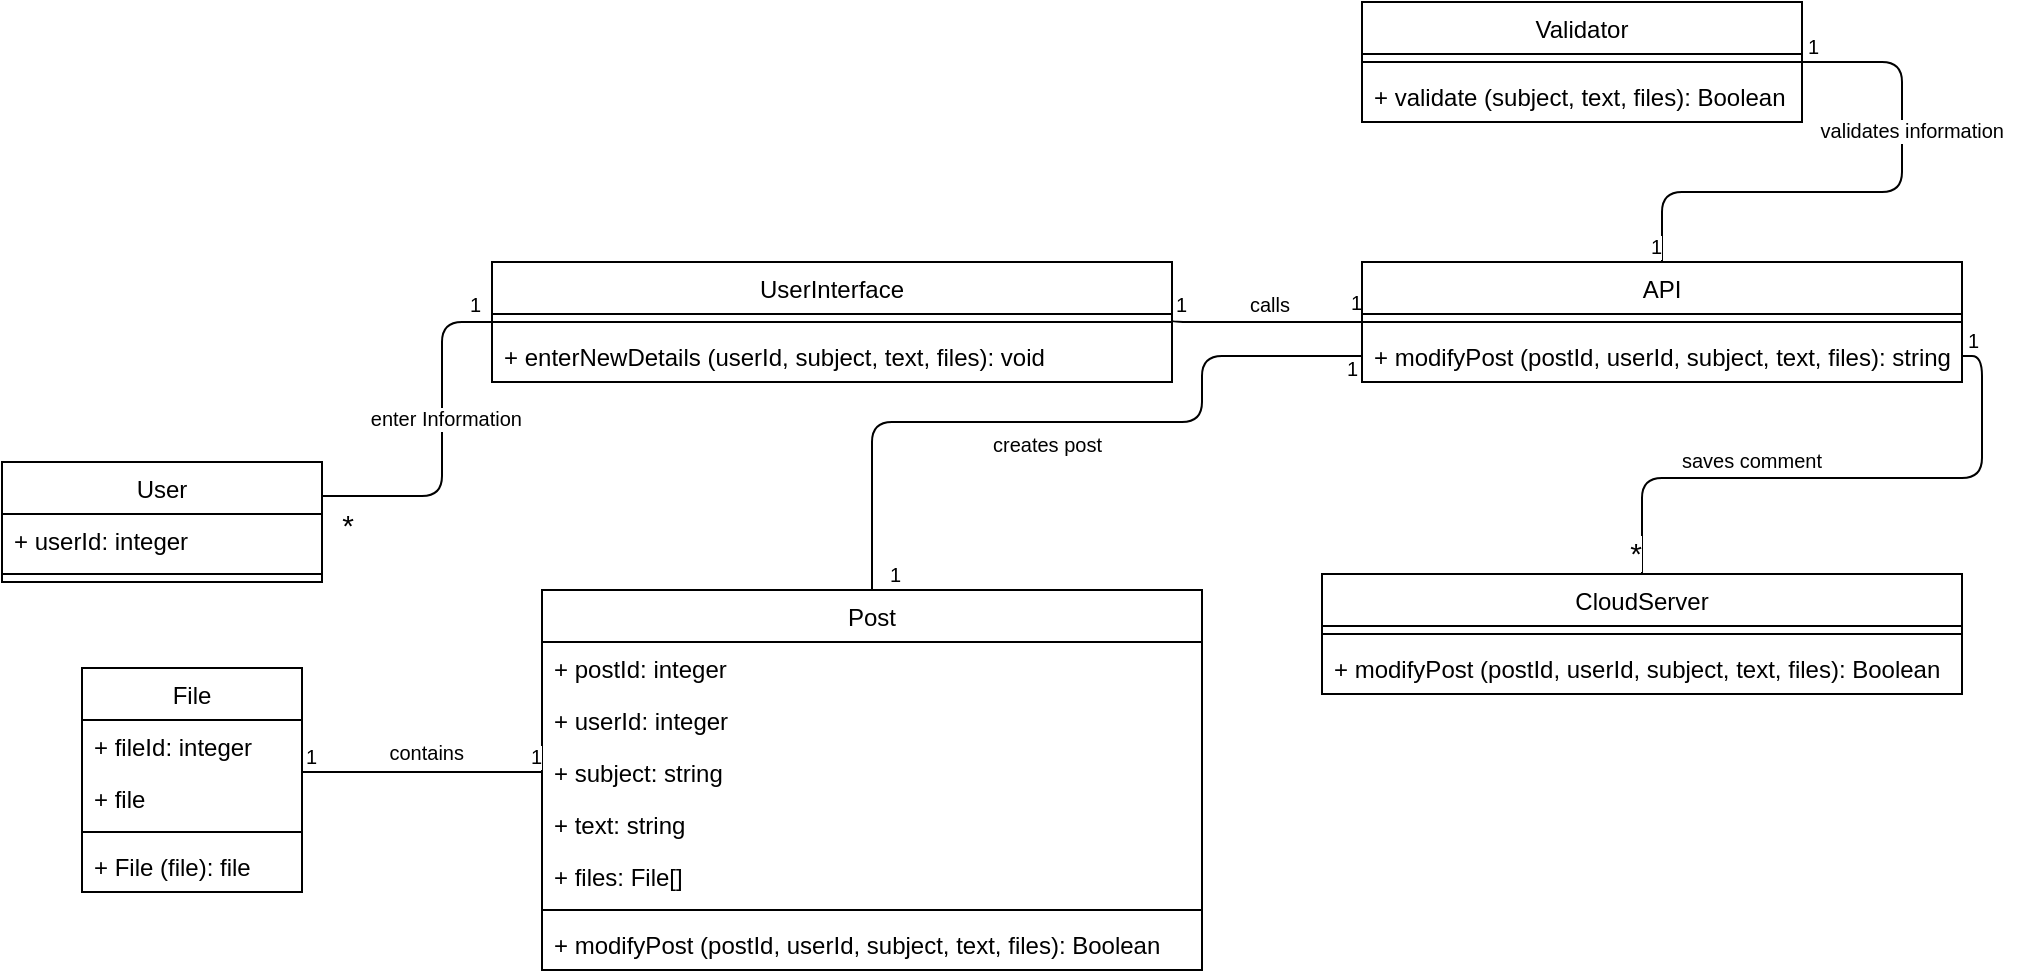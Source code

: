 <mxfile version="10.6.7" type="google"><diagram id="Nq3ddRP-QXOalGDH3-BW" name="Page-1"><mxGraphModel dx="840" dy="452" grid="1" gridSize="10" guides="1" tooltips="1" connect="1" arrows="1" fold="1" page="1" pageScale="1" pageWidth="850" pageHeight="1100" math="0" shadow="0"><root><mxCell id="0"/><mxCell id="1" parent="0"/><mxCell id="qeNRr9RPjDF6gMs-NTC3-1" value="" style="endArrow=none;html=1;edgeStyle=orthogonalEdgeStyle;entryX=0;entryY=0.5;entryDx=0;entryDy=0;exitX=1;exitY=0.5;exitDx=0;exitDy=0;" edge="1" parent="1" target="qeNRr9RPjDF6gMs-NTC3-16"><mxGeometry relative="1" as="geometry"><mxPoint x="170" y="337" as="sourcePoint"/><mxPoint x="280" y="247" as="targetPoint"/><Array as="points"><mxPoint x="230" y="337"/><mxPoint x="230" y="250"/></Array></mxGeometry></mxCell><mxCell id="qeNRr9RPjDF6gMs-NTC3-2" value="enter Information" style="resizable=0;html=1;align=right;verticalAlign=bottom;labelBackgroundColor=#ffffff;fontSize=10;" connectable="0" vertex="1" parent="qeNRr9RPjDF6gMs-NTC3-1"><mxGeometry x="1" relative="1" as="geometry"><mxPoint x="15" y="56" as="offset"/></mxGeometry></mxCell><mxCell id="qeNRr9RPjDF6gMs-NTC3-3" value="&lt;font style=&quot;font-size: 15px&quot;&gt;*&lt;/font&gt;" style="resizable=0;html=1;align=right;verticalAlign=bottom;labelBackgroundColor=#ffffff;fontSize=10;" connectable="0" vertex="1" parent="1"><mxGeometry x="196" y="306" as="geometry"><mxPoint x="-10" y="56" as="offset"/></mxGeometry></mxCell><mxCell id="qeNRr9RPjDF6gMs-NTC3-4" value="" style="endArrow=none;html=1;edgeStyle=orthogonalEdgeStyle;exitX=1;exitY=0.5;exitDx=0;exitDy=0;entryX=0;entryY=0.625;entryDx=0;entryDy=0;entryPerimeter=0;" edge="1" parent="1"><mxGeometry relative="1" as="geometry"><mxPoint x="595" y="249" as="sourcePoint"/><mxPoint x="690" y="250" as="targetPoint"/><Array as="points"><mxPoint x="595" y="250"/></Array></mxGeometry></mxCell><mxCell id="qeNRr9RPjDF6gMs-NTC3-5" value="1" style="resizable=0;html=1;align=left;verticalAlign=bottom;labelBackgroundColor=#ffffff;fontSize=10;" connectable="0" vertex="1" parent="qeNRr9RPjDF6gMs-NTC3-4"><mxGeometry x="-1" relative="1" as="geometry"/></mxCell><mxCell id="qeNRr9RPjDF6gMs-NTC3-6" value="1" style="resizable=0;html=1;align=right;verticalAlign=bottom;labelBackgroundColor=#ffffff;fontSize=10;" connectable="0" vertex="1" parent="qeNRr9RPjDF6gMs-NTC3-4"><mxGeometry x="1" relative="1" as="geometry"><mxPoint y="-2" as="offset"/></mxGeometry></mxCell><mxCell id="qeNRr9RPjDF6gMs-NTC3-7" value="calls" style="resizable=0;html=1;align=right;verticalAlign=bottom;labelBackgroundColor=#ffffff;fontSize=10;" connectable="0" vertex="1" parent="1"><mxGeometry x="664" y="193.5" as="geometry"><mxPoint x="-10" y="56" as="offset"/></mxGeometry></mxCell><mxCell id="qeNRr9RPjDF6gMs-NTC3-8" value="" style="endArrow=none;html=1;edgeStyle=orthogonalEdgeStyle;exitX=1;exitY=0.5;exitDx=0;exitDy=0;entryX=0.5;entryY=0;entryDx=0;entryDy=0;" edge="1" parent="1" source="qeNRr9RPjDF6gMs-NTC3-21" target="qeNRr9RPjDF6gMs-NTC3-22"><mxGeometry relative="1" as="geometry"><mxPoint x="940" y="310" as="sourcePoint"/><mxPoint x="740" y="377.5" as="targetPoint"/></mxGeometry></mxCell><mxCell id="qeNRr9RPjDF6gMs-NTC3-9" value="1" style="resizable=0;html=1;align=left;verticalAlign=bottom;labelBackgroundColor=#ffffff;fontSize=10;" connectable="0" vertex="1" parent="qeNRr9RPjDF6gMs-NTC3-8"><mxGeometry x="-1" relative="1" as="geometry"><mxPoint x="1" as="offset"/></mxGeometry></mxCell><mxCell id="qeNRr9RPjDF6gMs-NTC3-10" value="&lt;font style=&quot;font-size: 15px&quot;&gt;*&lt;/font&gt;" style="resizable=0;html=1;align=right;verticalAlign=bottom;labelBackgroundColor=#ffffff;fontSize=10;" connectable="0" vertex="1" parent="qeNRr9RPjDF6gMs-NTC3-8"><mxGeometry x="1" relative="1" as="geometry"/></mxCell><mxCell id="qeNRr9RPjDF6gMs-NTC3-11" value="saves comment" style="resizable=0;html=1;align=right;verticalAlign=bottom;labelBackgroundColor=#ffffff;fontSize=10;" connectable="0" vertex="1" parent="1"><mxGeometry x="930" y="271.5" as="geometry"><mxPoint x="-10" y="56" as="offset"/></mxGeometry></mxCell><mxCell id="qeNRr9RPjDF6gMs-NTC3-12" value="" style="endArrow=none;html=1;edgeStyle=orthogonalEdgeStyle;entryX=0;entryY=0.5;entryDx=0;entryDy=0;exitX=0.5;exitY=0;exitDx=0;exitDy=0;" edge="1" parent="1" source="qeNRr9RPjDF6gMs-NTC3-25" target="qeNRr9RPjDF6gMs-NTC3-21"><mxGeometry relative="1" as="geometry"><mxPoint x="450" y="390" as="sourcePoint"/><mxPoint x="705" y="276" as="targetPoint"/><Array as="points"><mxPoint x="445" y="300"/><mxPoint x="610" y="300"/><mxPoint x="610" y="267"/></Array></mxGeometry></mxCell><mxCell id="qeNRr9RPjDF6gMs-NTC3-13" value="1" style="resizable=0;html=1;align=left;verticalAlign=bottom;labelBackgroundColor=#ffffff;fontSize=10;" connectable="0" vertex="1" parent="qeNRr9RPjDF6gMs-NTC3-12"><mxGeometry x="-1" relative="1" as="geometry"><mxPoint x="7" as="offset"/></mxGeometry></mxCell><mxCell id="qeNRr9RPjDF6gMs-NTC3-14" value="1" style="resizable=0;html=1;align=right;verticalAlign=bottom;labelBackgroundColor=#ffffff;fontSize=10;" connectable="0" vertex="1" parent="qeNRr9RPjDF6gMs-NTC3-12"><mxGeometry x="1" relative="1" as="geometry"><mxPoint x="-2" y="14" as="offset"/></mxGeometry></mxCell><mxCell id="qeNRr9RPjDF6gMs-NTC3-15" value="&lt;div style=&quot;text-align: center&quot;&gt;&lt;span&gt;creates post&lt;/span&gt;&lt;/div&gt;" style="resizable=0;html=1;align=right;verticalAlign=bottom;labelBackgroundColor=#ffffff;fontSize=10;" connectable="0" vertex="1" parent="1"><mxGeometry x="570" y="263" as="geometry"><mxPoint x="-10" y="56" as="offset"/></mxGeometry></mxCell><mxCell id="qeNRr9RPjDF6gMs-NTC3-16" value="UserInterface" style="swimlane;fontStyle=0;align=center;verticalAlign=top;childLayout=stackLayout;horizontal=1;startSize=26;horizontalStack=0;resizeParent=1;resizeParentMax=0;resizeLast=0;collapsible=1;marginBottom=0;" vertex="1" parent="1"><mxGeometry x="255" y="220" width="340" height="60" as="geometry"/></mxCell><mxCell id="qeNRr9RPjDF6gMs-NTC3-17" value="" style="line;strokeWidth=1;fillColor=none;align=left;verticalAlign=middle;spacingTop=-1;spacingLeft=3;spacingRight=3;rotatable=0;labelPosition=right;points=[];portConstraint=eastwest;" vertex="1" parent="qeNRr9RPjDF6gMs-NTC3-16"><mxGeometry y="26" width="340" height="8" as="geometry"/></mxCell><mxCell id="qeNRr9RPjDF6gMs-NTC3-18" value="+ enterNewDetails (userId, subject, text, files): void" style="text;strokeColor=none;fillColor=none;align=left;verticalAlign=top;spacingLeft=4;spacingRight=4;overflow=hidden;rotatable=0;points=[[0,0.5],[1,0.5]];portConstraint=eastwest;" vertex="1" parent="qeNRr9RPjDF6gMs-NTC3-16"><mxGeometry y="34" width="340" height="26" as="geometry"/></mxCell><mxCell id="qeNRr9RPjDF6gMs-NTC3-19" value="API" style="swimlane;fontStyle=0;align=center;verticalAlign=top;childLayout=stackLayout;horizontal=1;startSize=26;horizontalStack=0;resizeParent=1;resizeParentMax=0;resizeLast=0;collapsible=1;marginBottom=0;" vertex="1" parent="1"><mxGeometry x="690" y="220" width="300" height="60" as="geometry"/></mxCell><mxCell id="qeNRr9RPjDF6gMs-NTC3-20" value="" style="line;strokeWidth=1;fillColor=none;align=left;verticalAlign=middle;spacingTop=-1;spacingLeft=3;spacingRight=3;rotatable=0;labelPosition=right;points=[];portConstraint=eastwest;" vertex="1" parent="qeNRr9RPjDF6gMs-NTC3-19"><mxGeometry y="26" width="300" height="8" as="geometry"/></mxCell><mxCell id="qeNRr9RPjDF6gMs-NTC3-21" value="+ modifyPost (postId, userId, subject, text, files): string" style="text;strokeColor=none;fillColor=none;align=left;verticalAlign=top;spacingLeft=4;spacingRight=4;overflow=hidden;rotatable=0;points=[[0,0.5],[1,0.5]];portConstraint=eastwest;" vertex="1" parent="qeNRr9RPjDF6gMs-NTC3-19"><mxGeometry y="34" width="300" height="26" as="geometry"/></mxCell><mxCell id="qeNRr9RPjDF6gMs-NTC3-22" value="CloudServer" style="swimlane;fontStyle=0;align=center;verticalAlign=top;childLayout=stackLayout;horizontal=1;startSize=26;horizontalStack=0;resizeParent=1;resizeParentMax=0;resizeLast=0;collapsible=1;marginBottom=0;" vertex="1" parent="1"><mxGeometry x="670" y="376" width="320" height="60" as="geometry"/></mxCell><mxCell id="qeNRr9RPjDF6gMs-NTC3-23" value="" style="line;strokeWidth=1;fillColor=none;align=left;verticalAlign=middle;spacingTop=-1;spacingLeft=3;spacingRight=3;rotatable=0;labelPosition=right;points=[];portConstraint=eastwest;" vertex="1" parent="qeNRr9RPjDF6gMs-NTC3-22"><mxGeometry y="26" width="320" height="8" as="geometry"/></mxCell><mxCell id="qeNRr9RPjDF6gMs-NTC3-24" value="+ modifyPost (postId, userId, subject, text, files): Boolean" style="text;strokeColor=none;fillColor=none;align=left;verticalAlign=top;spacingLeft=4;spacingRight=4;overflow=hidden;rotatable=0;points=[[0,0.5],[1,0.5]];portConstraint=eastwest;" vertex="1" parent="qeNRr9RPjDF6gMs-NTC3-22"><mxGeometry y="34" width="320" height="26" as="geometry"/></mxCell><mxCell id="qeNRr9RPjDF6gMs-NTC3-25" value="Post" style="swimlane;fontStyle=0;align=center;verticalAlign=top;childLayout=stackLayout;horizontal=1;startSize=26;horizontalStack=0;resizeParent=1;resizeParentMax=0;resizeLast=0;collapsible=1;marginBottom=0;" vertex="1" parent="1"><mxGeometry x="280" y="384" width="330" height="190" as="geometry"/></mxCell><mxCell id="qeNRr9RPjDF6gMs-NTC3-26" value="+ postId: integer" style="text;strokeColor=none;fillColor=none;align=left;verticalAlign=top;spacingLeft=4;spacingRight=4;overflow=hidden;rotatable=0;points=[[0,0.5],[1,0.5]];portConstraint=eastwest;" vertex="1" parent="qeNRr9RPjDF6gMs-NTC3-25"><mxGeometry y="26" width="330" height="26" as="geometry"/></mxCell><mxCell id="qeNRr9RPjDF6gMs-NTC3-27" value="+ userId: integer" style="text;strokeColor=none;fillColor=none;align=left;verticalAlign=top;spacingLeft=4;spacingRight=4;overflow=hidden;rotatable=0;points=[[0,0.5],[1,0.5]];portConstraint=eastwest;" vertex="1" parent="qeNRr9RPjDF6gMs-NTC3-25"><mxGeometry y="52" width="330" height="26" as="geometry"/></mxCell><mxCell id="qeNRr9RPjDF6gMs-NTC3-29" value="+ subject: string" style="text;strokeColor=none;fillColor=none;align=left;verticalAlign=top;spacingLeft=4;spacingRight=4;overflow=hidden;rotatable=0;points=[[0,0.5],[1,0.5]];portConstraint=eastwest;" vertex="1" parent="qeNRr9RPjDF6gMs-NTC3-25"><mxGeometry y="78" width="330" height="26" as="geometry"/></mxCell><mxCell id="qeNRr9RPjDF6gMs-NTC3-30" value="+ text: string" style="text;strokeColor=none;fillColor=none;align=left;verticalAlign=top;spacingLeft=4;spacingRight=4;overflow=hidden;rotatable=0;points=[[0,0.5],[1,0.5]];portConstraint=eastwest;" vertex="1" parent="qeNRr9RPjDF6gMs-NTC3-25"><mxGeometry y="104" width="330" height="26" as="geometry"/></mxCell><mxCell id="qeNRr9RPjDF6gMs-NTC3-31" value="+ files: File[]" style="text;strokeColor=none;fillColor=none;align=left;verticalAlign=top;spacingLeft=4;spacingRight=4;overflow=hidden;rotatable=0;points=[[0,0.5],[1,0.5]];portConstraint=eastwest;" vertex="1" parent="qeNRr9RPjDF6gMs-NTC3-25"><mxGeometry y="130" width="330" height="26" as="geometry"/></mxCell><mxCell id="qeNRr9RPjDF6gMs-NTC3-32" value="" style="line;strokeWidth=1;fillColor=none;align=left;verticalAlign=middle;spacingTop=-1;spacingLeft=3;spacingRight=3;rotatable=0;labelPosition=right;points=[];portConstraint=eastwest;" vertex="1" parent="qeNRr9RPjDF6gMs-NTC3-25"><mxGeometry y="156" width="330" height="8" as="geometry"/></mxCell><mxCell id="qeNRr9RPjDF6gMs-NTC3-33" value="+ modifyPost (postId, userId, subject, text, files): Boolean" style="text;strokeColor=none;fillColor=none;align=left;verticalAlign=top;spacingLeft=4;spacingRight=4;overflow=hidden;rotatable=0;points=[[0,0.5],[1,0.5]];portConstraint=eastwest;" vertex="1" parent="qeNRr9RPjDF6gMs-NTC3-25"><mxGeometry y="164" width="330" height="26" as="geometry"/></mxCell><mxCell id="qeNRr9RPjDF6gMs-NTC3-34" value="1" style="resizable=0;html=1;align=left;verticalAlign=bottom;labelBackgroundColor=#ffffff;fontSize=10;" connectable="0" vertex="1" parent="1"><mxGeometry x="570" y="261" as="geometry"><mxPoint x="-328" y="-12" as="offset"/></mxGeometry></mxCell><mxCell id="qeNRr9RPjDF6gMs-NTC3-35" value="User" style="swimlane;fontStyle=0;align=center;verticalAlign=top;childLayout=stackLayout;horizontal=1;startSize=26;horizontalStack=0;resizeParent=1;resizeParentMax=0;resizeLast=0;collapsible=1;marginBottom=0;" vertex="1" parent="1"><mxGeometry x="10" y="320" width="160" height="60" as="geometry"/></mxCell><mxCell id="qeNRr9RPjDF6gMs-NTC3-36" value="+ userId: integer" style="text;strokeColor=none;fillColor=none;align=left;verticalAlign=top;spacingLeft=4;spacingRight=4;overflow=hidden;rotatable=0;points=[[0,0.5],[1,0.5]];portConstraint=eastwest;" vertex="1" parent="qeNRr9RPjDF6gMs-NTC3-35"><mxGeometry y="26" width="160" height="26" as="geometry"/></mxCell><mxCell id="qeNRr9RPjDF6gMs-NTC3-37" value="" style="line;strokeWidth=1;fillColor=none;align=left;verticalAlign=middle;spacingTop=-1;spacingLeft=3;spacingRight=3;rotatable=0;labelPosition=right;points=[];portConstraint=eastwest;" vertex="1" parent="qeNRr9RPjDF6gMs-NTC3-35"><mxGeometry y="52" width="160" height="8" as="geometry"/></mxCell><mxCell id="qeNRr9RPjDF6gMs-NTC3-38" value="Validator" style="swimlane;fontStyle=0;align=center;verticalAlign=top;childLayout=stackLayout;horizontal=1;startSize=26;horizontalStack=0;resizeParent=1;resizeParentMax=0;resizeLast=0;collapsible=1;marginBottom=0;" vertex="1" parent="1"><mxGeometry x="690" y="90" width="220" height="60" as="geometry"/></mxCell><mxCell id="qeNRr9RPjDF6gMs-NTC3-39" value="" style="line;strokeWidth=1;fillColor=none;align=left;verticalAlign=middle;spacingTop=-1;spacingLeft=3;spacingRight=3;rotatable=0;labelPosition=right;points=[];portConstraint=eastwest;" vertex="1" parent="qeNRr9RPjDF6gMs-NTC3-38"><mxGeometry y="26" width="220" height="8" as="geometry"/></mxCell><mxCell id="qeNRr9RPjDF6gMs-NTC3-40" value="+ validate (subject, text, files): Boolean" style="text;strokeColor=none;fillColor=none;align=left;verticalAlign=top;spacingLeft=4;spacingRight=4;overflow=hidden;rotatable=0;points=[[0,0.5],[1,0.5]];portConstraint=eastwest;" vertex="1" parent="qeNRr9RPjDF6gMs-NTC3-38"><mxGeometry y="34" width="220" height="26" as="geometry"/></mxCell><mxCell id="qeNRr9RPjDF6gMs-NTC3-41" value="" style="endArrow=none;html=1;edgeStyle=orthogonalEdgeStyle;exitX=1;exitY=0.5;exitDx=0;exitDy=0;entryX=0.5;entryY=0;entryDx=0;entryDy=0;" edge="1" parent="1" source="qeNRr9RPjDF6gMs-NTC3-38" target="qeNRr9RPjDF6gMs-NTC3-19"><mxGeometry relative="1" as="geometry"><mxPoint x="1100" y="90" as="sourcePoint"/><mxPoint x="960" y="199" as="targetPoint"/><Array as="points"><mxPoint x="960" y="120"/><mxPoint x="960" y="185"/><mxPoint x="840" y="185"/></Array></mxGeometry></mxCell><mxCell id="qeNRr9RPjDF6gMs-NTC3-42" value="1" style="resizable=0;html=1;align=left;verticalAlign=bottom;labelBackgroundColor=#ffffff;fontSize=10;" connectable="0" vertex="1" parent="qeNRr9RPjDF6gMs-NTC3-41"><mxGeometry x="-1" relative="1" as="geometry"><mxPoint x="1" as="offset"/></mxGeometry></mxCell><mxCell id="qeNRr9RPjDF6gMs-NTC3-43" value="1" style="resizable=0;html=1;align=right;verticalAlign=bottom;labelBackgroundColor=#ffffff;fontSize=10;" connectable="0" vertex="1" parent="qeNRr9RPjDF6gMs-NTC3-41"><mxGeometry x="1" relative="1" as="geometry"/></mxCell><mxCell id="qeNRr9RPjDF6gMs-NTC3-44" value="validates information" style="resizable=0;html=1;align=right;verticalAlign=bottom;labelBackgroundColor=#ffffff;fontSize=10;" connectable="0" vertex="1" parent="1"><mxGeometry x="1021" y="106" as="geometry"><mxPoint x="-10" y="56" as="offset"/></mxGeometry></mxCell><mxCell id="qeNRr9RPjDF6gMs-NTC3-45" value="File" style="swimlane;fontStyle=0;align=center;verticalAlign=top;childLayout=stackLayout;horizontal=1;startSize=26;horizontalStack=0;resizeParent=1;resizeParentMax=0;resizeLast=0;collapsible=1;marginBottom=0;" vertex="1" parent="1"><mxGeometry x="50" y="423" width="110" height="112" as="geometry"/></mxCell><mxCell id="qeNRr9RPjDF6gMs-NTC3-46" value="+ fileId: integer" style="text;strokeColor=none;fillColor=none;align=left;verticalAlign=top;spacingLeft=4;spacingRight=4;overflow=hidden;rotatable=0;points=[[0,0.5],[1,0.5]];portConstraint=eastwest;" vertex="1" parent="qeNRr9RPjDF6gMs-NTC3-45"><mxGeometry y="26" width="110" height="26" as="geometry"/></mxCell><mxCell id="qeNRr9RPjDF6gMs-NTC3-47" value="+ file" style="text;strokeColor=none;fillColor=none;align=left;verticalAlign=top;spacingLeft=4;spacingRight=4;overflow=hidden;rotatable=0;points=[[0,0.5],[1,0.5]];portConstraint=eastwest;" vertex="1" parent="qeNRr9RPjDF6gMs-NTC3-45"><mxGeometry y="52" width="110" height="26" as="geometry"/></mxCell><mxCell id="qeNRr9RPjDF6gMs-NTC3-48" value="" style="line;strokeWidth=1;fillColor=none;align=left;verticalAlign=middle;spacingTop=-1;spacingLeft=3;spacingRight=3;rotatable=0;labelPosition=right;points=[];portConstraint=eastwest;" vertex="1" parent="qeNRr9RPjDF6gMs-NTC3-45"><mxGeometry y="78" width="110" height="8" as="geometry"/></mxCell><mxCell id="qeNRr9RPjDF6gMs-NTC3-49" value="+ File (file): file" style="text;strokeColor=none;fillColor=none;align=left;verticalAlign=top;spacingLeft=4;spacingRight=4;overflow=hidden;rotatable=0;points=[[0,0.5],[1,0.5]];portConstraint=eastwest;" vertex="1" parent="qeNRr9RPjDF6gMs-NTC3-45"><mxGeometry y="86" width="110" height="26" as="geometry"/></mxCell><mxCell id="qeNRr9RPjDF6gMs-NTC3-50" value="" style="endArrow=none;html=1;edgeStyle=orthogonalEdgeStyle;" edge="1" parent="1"><mxGeometry relative="1" as="geometry"><mxPoint x="160" y="475" as="sourcePoint"/><mxPoint x="280" y="475" as="targetPoint"/><Array as="points"><mxPoint x="160" y="475"/></Array></mxGeometry></mxCell><mxCell id="qeNRr9RPjDF6gMs-NTC3-51" value="1" style="resizable=0;html=1;align=left;verticalAlign=bottom;labelBackgroundColor=#ffffff;fontSize=10;" connectable="0" vertex="1" parent="qeNRr9RPjDF6gMs-NTC3-50"><mxGeometry x="-1" relative="1" as="geometry"><mxPoint as="offset"/></mxGeometry></mxCell><mxCell id="qeNRr9RPjDF6gMs-NTC3-52" value="1" style="resizable=0;html=1;align=right;verticalAlign=bottom;labelBackgroundColor=#ffffff;fontSize=10;" connectable="0" vertex="1" parent="qeNRr9RPjDF6gMs-NTC3-50"><mxGeometry x="1" relative="1" as="geometry"/></mxCell><mxCell id="qeNRr9RPjDF6gMs-NTC3-53" value="contains" style="resizable=0;html=1;align=right;verticalAlign=bottom;labelBackgroundColor=#ffffff;fontSize=10;" connectable="0" vertex="1" parent="1"><mxGeometry x="270" y="423" as="geometry"><mxPoint x="-29" y="50" as="offset"/></mxGeometry></mxCell></root></mxGraphModel></diagram></mxfile>